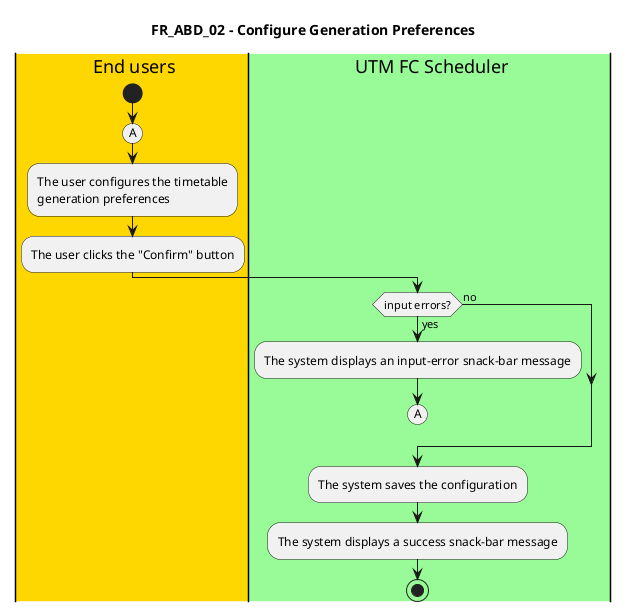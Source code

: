 @startuml FR_ABD_02
title FR_ABD_02 - Configure Generation Preferences


|#gold|eu| End users
|#palegreen|sys| UTM FC Scheduler

|eu|
start

(A)
:The user configures the timetable
generation preferences;

:The user clicks the "Confirm" button;

|sys|
if (input errors?) then (yes)
    :The system displays an input-error snack-bar message;
    (A)
    detach
else (no)
endif

:The system saves the configuration;

:The system displays a success snack-bar message;

stop

@enduml
